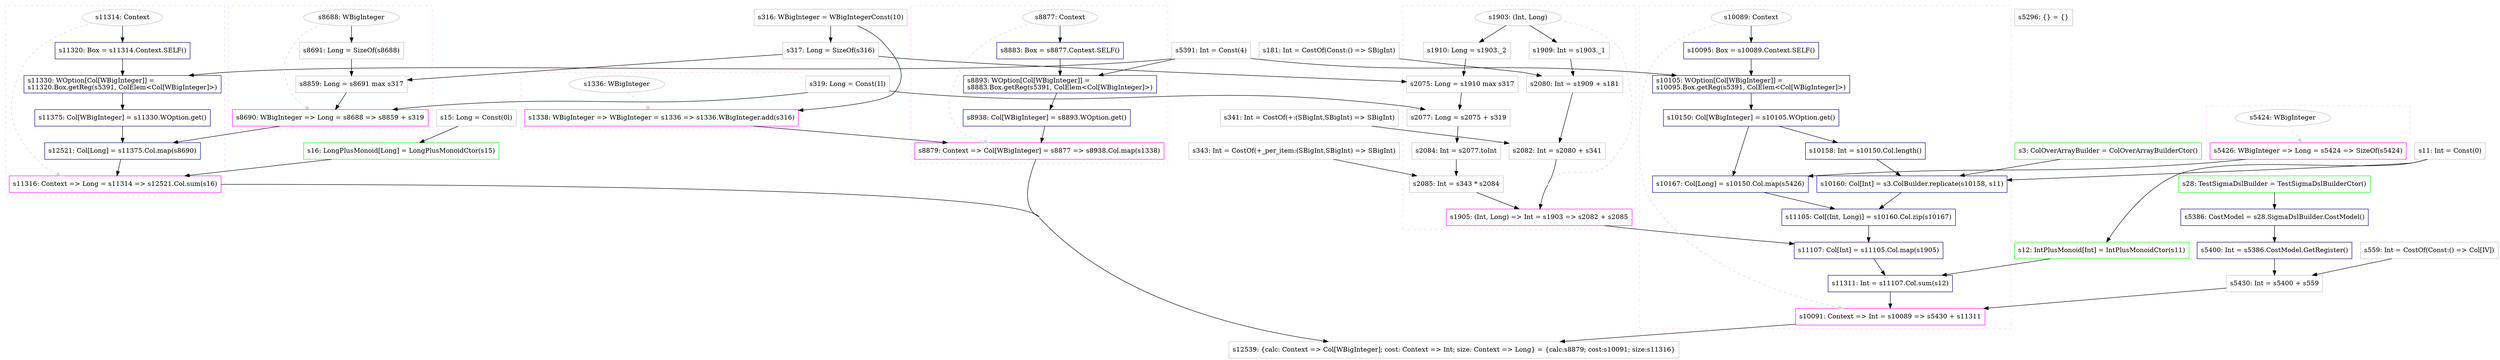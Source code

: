 digraph "register_BigIntArr_Map_Case" {
concentrate=true
node [style=filled, fillcolor=orangered]

"s316" [
label="s316: WBigInteger = WBigIntegerConst(10)"
shape=box, color=gray, tooltip="s316:WBigInteger", style=filled, fillcolor=white
]
subgraph cluster_s1338 {
style=dashed; color="#FFCCFF"
"s1336" [
label="s1336: WBigInteger"
shape=oval, color=gray, tooltip="s1336:WBigInteger", style=filled, fillcolor=white
]
"s1338" [
label="s1338: WBigInteger => WBigInteger = s1336 => s1336.WBigInteger.add(s316)"
shape=box, color=magenta, tooltip="s1338:WBigInteger => WBigInteger", style=filled, fillcolor=white
]
{rank=source; s1336}
{rank=sink; s1338}
}
"s5391" [
label="s5391: Int = Const(4)"
shape=box, color=gray, tooltip="s5391:Int", style=filled, fillcolor=white
]
subgraph cluster_s8879 {
style=dashed; color="#FFCCFF"
"s8877" [
label="s8877: Context"
shape=oval, color=gray, tooltip="s8877:Context", style=filled, fillcolor=white
]
"s8879" [
label="s8879: Context => Col[WBigInteger] = s8877 => s8938.Col.map(s1338)"
shape=box, color=magenta, tooltip="s8879:Context => Col[WBigInteger]", style=filled, fillcolor=white
]
{rank=source; s8877}
"s8883" [
label="s8883: Box = s8877.Context.SELF()"
shape=box, color=darkblue, tooltip="s8883:Box", style=filled, fillcolor=white
]
"s8893" [
label="s8893: WOption[Col[WBigInteger]] =\ls8883.Box.getReg(s5391, ColElem<Col[WBigInteger]>)\l"
shape=box, color=darkblue, tooltip="s8893:WOption[Col[WBigInteger]]", style=filled, fillcolor=white
]
"s8938" [
label="s8938: Col[WBigInteger] = s8893.WOption.get()"
shape=box, color=darkblue, tooltip="s8938:Col[WBigInteger]", style=filled, fillcolor=white
]
{rank=sink; s8879}
}
"s11" [
label="s11: Int = Const(0)"
shape=box, color=gray, tooltip="s11:Int", style=filled, fillcolor=white
]
"s12" [
label="s12: IntPlusMonoid[Int] = IntPlusMonoidCtor(s11)"
shape=box, color=green, tooltip="s12:IntPlusMonoid[Int]", style=filled, fillcolor=white
]
"s3" [
label="s3: ColOverArrayBuilder = ColOverArrayBuilderCtor()"
shape=box, color=green, tooltip="s3:ColOverArrayBuilder", style=filled, fillcolor=white
]
"s317" [
label="s317: Long = SizeOf(s316)"
shape=box, color=gray, tooltip="s317:Long", style=filled, fillcolor=white
]
"s343" [
label="s343: Int = CostOf(+_per_item:(SBigInt,SBigInt) => SBigInt)"
shape=box, color=gray, tooltip="s343:Int", style=filled, fillcolor=white
]
"s181" [
label="s181: Int = CostOf(Const:() => SBigInt)"
shape=box, color=gray, tooltip="s181:Int", style=filled, fillcolor=white
]
"s319" [
label="s319: Long = Const(1l)"
shape=box, color=gray, tooltip="s319:Long", style=filled, fillcolor=white
]
"s341" [
label="s341: Int = CostOf(+:(SBigInt,SBigInt) => SBigInt)"
shape=box, color=gray, tooltip="s341:Int", style=filled, fillcolor=white
]
subgraph cluster_s1905 {
style=dashed; color="#FFCCFF"
"s1903" [
label="s1903: (Int, Long)"
shape=oval, color=gray, tooltip="s1903:(Int, Long)", style=filled, fillcolor=white
]
"s1905" [
label="s1905: (Int, Long) => Int = s1903 => s2082 + s2085"
shape=box, color=magenta, tooltip="s1905:(Int, Long) => Int", style=filled, fillcolor=white
]
{rank=source; s1903}
"s1909" [
label="s1909: Int = s1903._1"
shape=box, color=gray, tooltip="s1909:Int", style=filled, fillcolor=white
]
"s2080" [
label="s2080: Int = s1909 + s181"
shape=box, color=gray, tooltip="s2080:Int", style=filled, fillcolor=white
]
"s2082" [
label="s2082: Int = s2080 + s341"
shape=box, color=gray, tooltip="s2082:Int", style=filled, fillcolor=white
]
"s1910" [
label="s1910: Long = s1903._2"
shape=box, color=gray, tooltip="s1910:Long", style=filled, fillcolor=white
]
"s2075" [
label="s2075: Long = s1910 max s317"
shape=box, color=gray, tooltip="s2075:Long", style=filled, fillcolor=white
]
"s2077" [
label="s2077: Long = s2075 + s319"
shape=box, color=gray, tooltip="s2077:Long", style=filled, fillcolor=white
]
"s2084" [
label="s2084: Int = s2077.toInt"
shape=box, color=gray, tooltip="s2084:Int", style=filled, fillcolor=white
]
"s2085" [
label="s2085: Int = s343 * s2084"
shape=box, color=gray, tooltip="s2085:Int", style=filled, fillcolor=white
]
{rank=sink; s1905}
}
subgraph cluster_s5426 {
style=dashed; color="#FFCCFF"
"s5424" [
label="s5424: WBigInteger"
shape=oval, color=gray, tooltip="s5424:WBigInteger", style=filled, fillcolor=white
]
"s5426" [
label="s5426: WBigInteger => Long = s5424 => SizeOf(s5424)"
shape=box, color=magenta, tooltip="s5426:WBigInteger => Long", style=filled, fillcolor=white
]
{rank=source; s5424}
{rank=sink; s5426}
}
"s28" [
label="s28: TestSigmaDslBuilder = TestSigmaDslBuilderCtor()"
shape=box, color=green, tooltip="s28:TestSigmaDslBuilder", style=filled, fillcolor=white
]
"s5386" [
label="s5386: CostModel = s28.SigmaDslBuilder.CostModel()"
shape=box, color=darkblue, tooltip="s5386:CostModel", style=filled, fillcolor=white
]
"s5400" [
label="s5400: Int = s5386.CostModel.GetRegister()"
shape=box, color=darkblue, tooltip="s5400:Int", style=filled, fillcolor=white
]
"s559" [
label="s559: Int = CostOf(Const:() => Col[IV])"
shape=box, color=gray, tooltip="s559:Int", style=filled, fillcolor=white
]
"s5430" [
label="s5430: Int = s5400 + s559"
shape=box, color=gray, tooltip="s5430:Int", style=filled, fillcolor=white
]
subgraph cluster_s10091 {
style=dashed; color="#FFCCFF"
"s10089" [
label="s10089: Context"
shape=oval, color=gray, tooltip="s10089:Context", style=filled, fillcolor=white
]
"s10091" [
label="s10091: Context => Int = s10089 => s5430 + s11311"
shape=box, color=magenta, tooltip="s10091:Context => Int", style=filled, fillcolor=white
]
{rank=source; s10089}
"s10095" [
label="s10095: Box = s10089.Context.SELF()"
shape=box, color=darkblue, tooltip="s10095:Box", style=filled, fillcolor=white
]
"s10105" [
label="s10105: WOption[Col[WBigInteger]] =\ls10095.Box.getReg(s5391, ColElem<Col[WBigInteger]>)\l"
shape=box, color=darkblue, tooltip="s10105:WOption[Col[WBigInteger]]", style=filled, fillcolor=white
]
"s10150" [
label="s10150: Col[WBigInteger] = s10105.WOption.get()"
shape=box, color=darkblue, tooltip="s10150:Col[WBigInteger]", style=filled, fillcolor=white
]
"s10158" [
label="s10158: Int = s10150.Col.length()"
shape=box, color=darkblue, tooltip="s10158:Int", style=filled, fillcolor=white
]
"s10160" [
label="s10160: Col[Int] = s3.ColBuilder.replicate(s10158, s11)"
shape=box, color=darkblue, tooltip="s10160:Col[Int]", style=filled, fillcolor=white
]
"s10167" [
label="s10167: Col[Long] = s10150.Col.map(s5426)"
shape=box, color=darkblue, tooltip="s10167:Col[Long]", style=filled, fillcolor=white
]
"s11105" [
label="s11105: Col[(Int, Long)] = s10160.Col.zip(s10167)"
shape=box, color=darkblue, tooltip="s11105:Col[(Int, Long)]", style=filled, fillcolor=white
]
"s11107" [
label="s11107: Col[Int] = s11105.Col.map(s1905)"
shape=box, color=darkblue, tooltip="s11107:Col[Int]", style=filled, fillcolor=white
]
"s11311" [
label="s11311: Int = s11107.Col.sum(s12)"
shape=box, color=darkblue, tooltip="s11311:Int", style=filled, fillcolor=white
]
{rank=sink; s10091}
}
subgraph cluster_s8690 {
style=dashed; color="#FFCCFF"
"s8688" [
label="s8688: WBigInteger"
shape=oval, color=gray, tooltip="s8688:WBigInteger", style=filled, fillcolor=white
]
"s8690" [
label="s8690: WBigInteger => Long = s8688 => s8859 + s319"
shape=box, color=magenta, tooltip="s8690:WBigInteger => Long", style=filled, fillcolor=white
]
{rank=source; s8688}
"s8691" [
label="s8691: Long = SizeOf(s8688)"
shape=box, color=gray, tooltip="s8691:Long", style=filled, fillcolor=white
]
"s8859" [
label="s8859: Long = s8691 max s317"
shape=box, color=gray, tooltip="s8859:Long", style=filled, fillcolor=white
]
{rank=sink; s8690}
}
"s15" [
label="s15: Long = Const(0l)"
shape=box, color=gray, tooltip="s15:Long", style=filled, fillcolor=white
]
"s16" [
label="s16: LongPlusMonoid[Long] = LongPlusMonoidCtor(s15)"
shape=box, color=green, tooltip="s16:LongPlusMonoid[Long]", style=filled, fillcolor=white
]
subgraph cluster_s11316 {
style=dashed; color="#FFCCFF"
"s11314" [
label="s11314: Context"
shape=oval, color=gray, tooltip="s11314:Context", style=filled, fillcolor=white
]
"s11316" [
label="s11316: Context => Long = s11314 => s12521.Col.sum(s16)"
shape=box, color=magenta, tooltip="s11316:Context => Long", style=filled, fillcolor=white
]
{rank=source; s11314}
"s11320" [
label="s11320: Box = s11314.Context.SELF()"
shape=box, color=darkblue, tooltip="s11320:Box", style=filled, fillcolor=white
]
"s11330" [
label="s11330: WOption[Col[WBigInteger]] =\ls11320.Box.getReg(s5391, ColElem<Col[WBigInteger]>)\l"
shape=box, color=darkblue, tooltip="s11330:WOption[Col[WBigInteger]]", style=filled, fillcolor=white
]
"s11375" [
label="s11375: Col[WBigInteger] = s11330.WOption.get()"
shape=box, color=darkblue, tooltip="s11375:Col[WBigInteger]", style=filled, fillcolor=white
]
"s12521" [
label="s12521: Col[Long] = s11375.Col.map(s8690)"
shape=box, color=darkblue, tooltip="s12521:Col[Long]", style=filled, fillcolor=white
]
{rank=sink; s11316}
}
"s12539" [
label="s12539: {calc: Context => Col[WBigInteger]; cost: Context => Int; size: Context => Long} = {calc:s8879; cost:s10091; size:s11316}"
shape=box, color=gray, tooltip="s12539:{calc: Context => Col[WBigInteger]; cost: Context => Int; size: Context => Long}", style=filled, fillcolor=white
]
"s5296" [
label="s5296: {} = {}"
shape=box, color=gray, tooltip="s5296:{}", style=filled, fillcolor=white
]
"s2075" -> "s2077" [style=solid]
"s319" -> "s2077" [style=solid]
"s8877" -> "s8883" [style=solid]
"s11105" -> "s11107" [style=solid]
"s1905" -> "s11107" [style=solid]
"s8879" -> "s12539" [style=solid]
"s10091" -> "s12539" [style=solid]
"s11316" -> "s12539" [style=solid]
"s8877" -> "s8879" [style=dashed, color=lightgray, weight=0]
"s8938" -> "s8879" [style=solid]
"s1338" -> "s8879" [style=solid]
"s11314" -> "s11320" [style=solid]
"s2080" -> "s2082" [style=solid]
"s341" -> "s2082" [style=solid]
"s8688" -> "s8691" [style=solid]
"s1336" -> "s1338" [style=dashed, color=lightgray, weight=0]
"s1336" -> "s1338" [style=solid]
"s316" -> "s1338" [style=solid]
"s1903" -> "s1910" [style=solid]
"s11375" -> "s12521" [style=solid]
"s8690" -> "s12521" [style=solid]
"s316" -> "s317" [style=solid]
"s8893" -> "s8938" [style=solid]
"s1909" -> "s2080" [style=solid]
"s181" -> "s2080" [style=solid]
"s343" -> "s2085" [style=solid]
"s2084" -> "s2085" [style=solid]
"s8688" -> "s8690" [style=dashed, color=lightgray, weight=0]
"s8859" -> "s8690" [style=solid]
"s319" -> "s8690" [style=solid]
"s10150" -> "s10158" [style=solid]
"s11107" -> "s11311" [style=solid]
"s12" -> "s11311" [style=solid]
"s8691" -> "s8859" [style=solid]
"s317" -> "s8859" [style=solid]
"s5386" -> "s5400" [style=solid]
"s10160" -> "s11105" [style=solid]
"s10167" -> "s11105" [style=solid]
"s11" -> "s12" [style=solid]
"s2077" -> "s2084" [style=solid]
"s1903" -> "s1909" [style=solid]
"s11330" -> "s11375" [style=solid]
"s1910" -> "s2075" [style=solid]
"s317" -> "s2075" [style=solid]
"s11314" -> "s11316" [style=dashed, color=lightgray, weight=0]
"s12521" -> "s11316" [style=solid]
"s16" -> "s11316" [style=solid]
"s1903" -> "s1905" [style=dashed, color=lightgray, weight=0]
"s2082" -> "s1905" [style=solid]
"s2085" -> "s1905" [style=solid]
"s10089" -> "s10091" [style=dashed, color=lightgray, weight=0]
"s5430" -> "s10091" [style=solid]
"s11311" -> "s10091" [style=solid]
"s15" -> "s16" [style=solid]
"s10089" -> "s10095" [style=solid]
"s8883" -> "s8893" [style=solid]
"s5391" -> "s8893" [style=solid]
"s3" -> "s10160" [style=solid]
"s10158" -> "s10160" [style=solid]
"s11" -> "s10160" [style=solid]
"s10105" -> "s10150" [style=solid]
"s28" -> "s5386" [style=solid]
"s5424" -> "s5426" [style=dashed, color=lightgray, weight=0]
"s5424" -> "s5426" [style=solid]
"s10150" -> "s10167" [style=solid]
"s5426" -> "s10167" [style=solid]
"s5400" -> "s5430" [style=solid]
"s559" -> "s5430" [style=solid]
"s10095" -> "s10105" [style=solid]
"s5391" -> "s10105" [style=solid]
"s11320" -> "s11330" [style=solid]
"s5391" -> "s11330" [style=solid]
}

